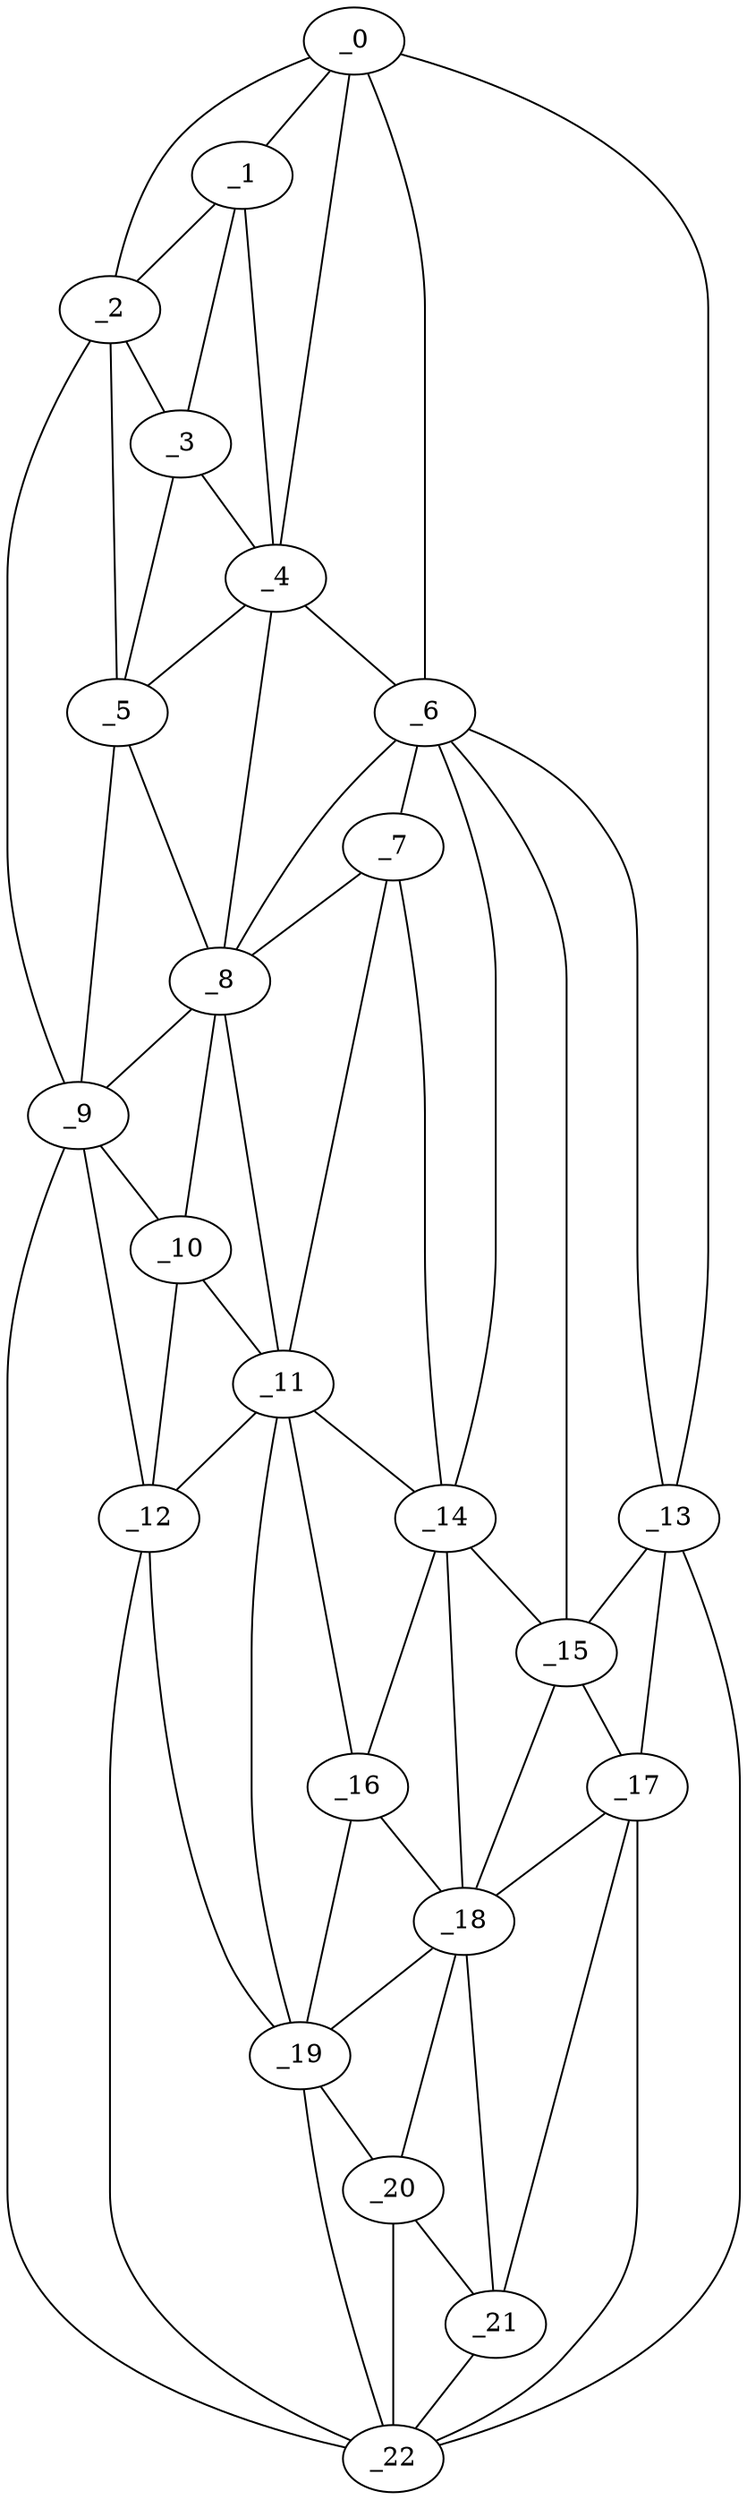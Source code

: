 graph "obj100__225.gxl" {
	_0	 [x=7,
		y=34];
	_1	 [x=28,
		y=31];
	_0 -- _1	 [valence=2];
	_2	 [x=39,
		y=23];
	_0 -- _2	 [valence=1];
	_4	 [x=42,
		y=49];
	_0 -- _4	 [valence=1];
	_6	 [x=61,
		y=68];
	_0 -- _6	 [valence=1];
	_13	 [x=92,
		y=103];
	_0 -- _13	 [valence=1];
	_1 -- _2	 [valence=2];
	_3	 [x=40,
		y=33];
	_1 -- _3	 [valence=2];
	_1 -- _4	 [valence=2];
	_2 -- _3	 [valence=2];
	_5	 [x=47,
		y=36];
	_2 -- _5	 [valence=2];
	_9	 [x=75,
		y=35];
	_2 -- _9	 [valence=1];
	_3 -- _4	 [valence=2];
	_3 -- _5	 [valence=2];
	_4 -- _5	 [valence=2];
	_4 -- _6	 [valence=2];
	_8	 [x=67,
		y=51];
	_4 -- _8	 [valence=1];
	_5 -- _8	 [valence=2];
	_5 -- _9	 [valence=1];
	_7	 [x=66,
		y=66];
	_6 -- _7	 [valence=2];
	_6 -- _8	 [valence=1];
	_6 -- _13	 [valence=2];
	_14	 [x=93,
		y=81];
	_6 -- _14	 [valence=2];
	_15	 [x=95,
		y=93];
	_6 -- _15	 [valence=1];
	_7 -- _8	 [valence=2];
	_11	 [x=87,
		y=60];
	_7 -- _11	 [valence=1];
	_7 -- _14	 [valence=1];
	_8 -- _9	 [valence=2];
	_10	 [x=76,
		y=47];
	_8 -- _10	 [valence=1];
	_8 -- _11	 [valence=2];
	_9 -- _10	 [valence=2];
	_12	 [x=89,
		y=51];
	_9 -- _12	 [valence=2];
	_22	 [x=126,
		y=90];
	_9 -- _22	 [valence=1];
	_10 -- _11	 [valence=1];
	_10 -- _12	 [valence=2];
	_11 -- _12	 [valence=2];
	_11 -- _14	 [valence=2];
	_16	 [x=100,
		y=75];
	_11 -- _16	 [valence=1];
	_19	 [x=108,
		y=73];
	_11 -- _19	 [valence=2];
	_12 -- _19	 [valence=1];
	_12 -- _22	 [valence=2];
	_13 -- _15	 [valence=1];
	_17	 [x=101,
		y=98];
	_13 -- _17	 [valence=1];
	_13 -- _22	 [valence=1];
	_14 -- _15	 [valence=1];
	_14 -- _16	 [valence=2];
	_18	 [x=105,
		y=90];
	_14 -- _18	 [valence=2];
	_15 -- _17	 [valence=2];
	_15 -- _18	 [valence=2];
	_16 -- _18	 [valence=1];
	_16 -- _19	 [valence=2];
	_17 -- _18	 [valence=2];
	_21	 [x=118,
		y=89];
	_17 -- _21	 [valence=2];
	_17 -- _22	 [valence=2];
	_18 -- _19	 [valence=2];
	_20	 [x=118,
		y=83];
	_18 -- _20	 [valence=2];
	_18 -- _21	 [valence=2];
	_19 -- _20	 [valence=2];
	_19 -- _22	 [valence=1];
	_20 -- _21	 [valence=2];
	_20 -- _22	 [valence=2];
	_21 -- _22	 [valence=2];
}
